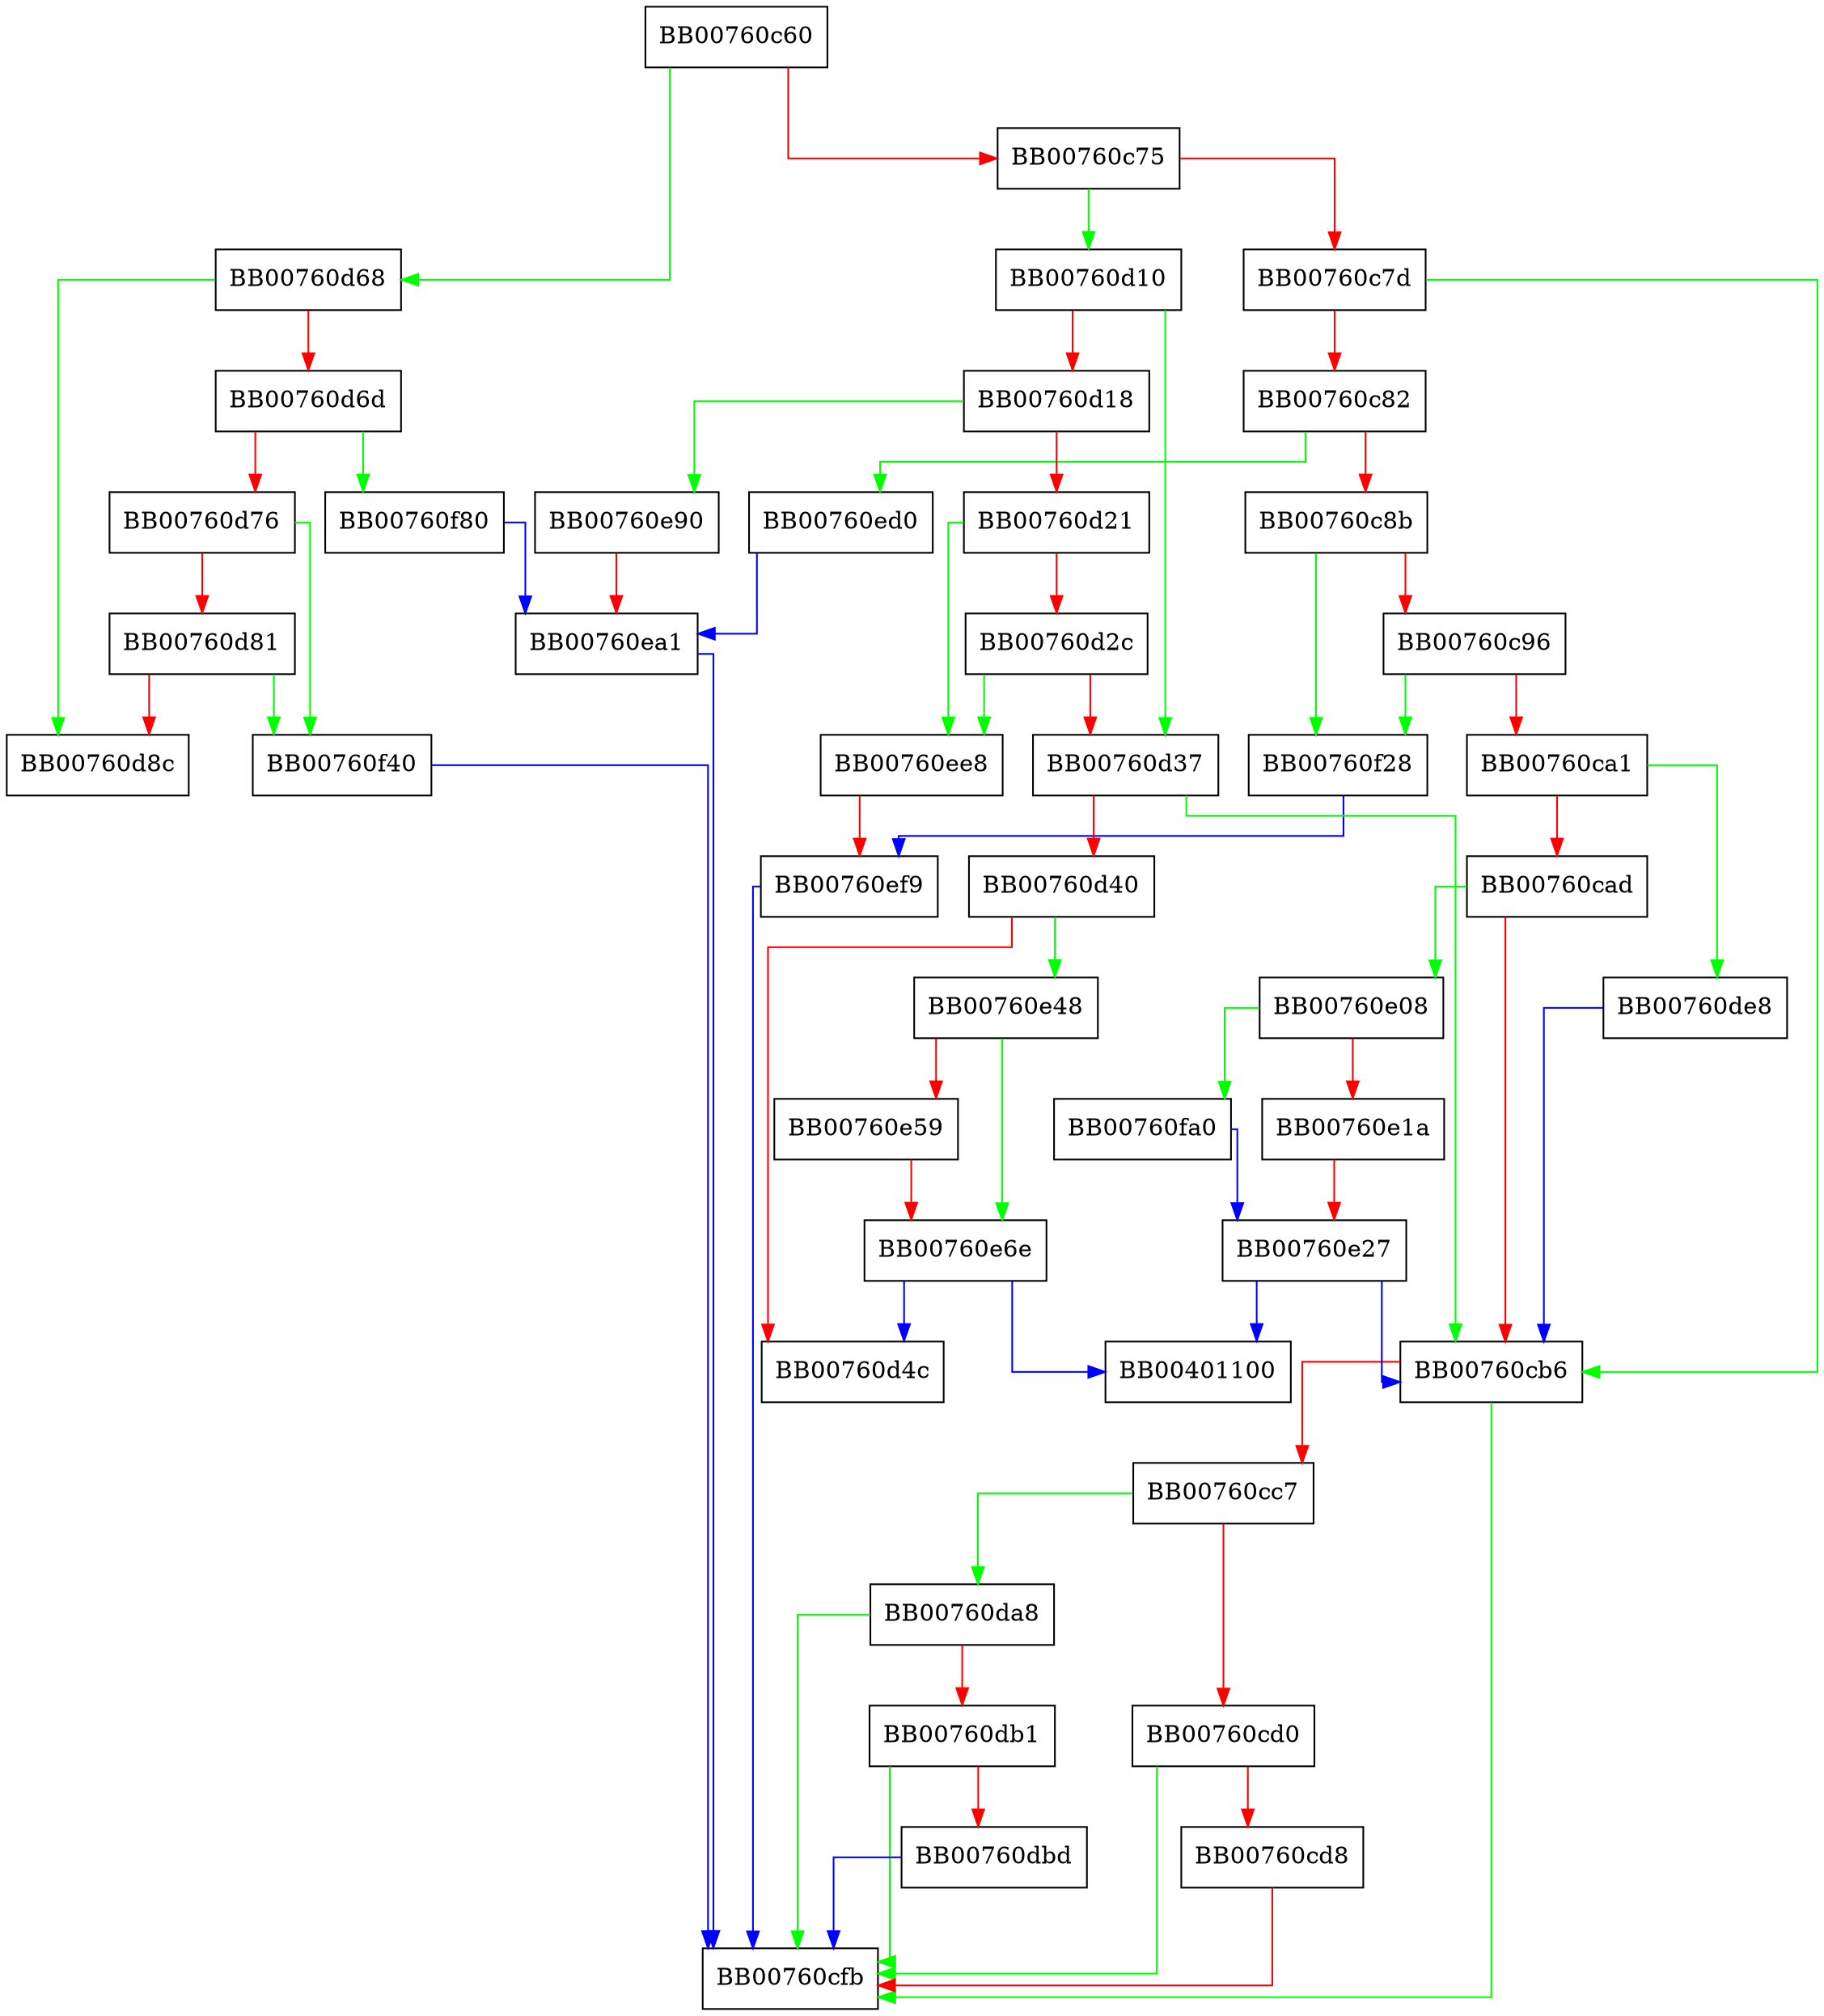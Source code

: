 digraph fix_md {
  node [shape="box"];
  graph [splines=ortho];
  BB00760c60 -> BB00760d68 [color="green"];
  BB00760c60 -> BB00760c75 [color="red"];
  BB00760c75 -> BB00760d10 [color="green"];
  BB00760c75 -> BB00760c7d [color="red"];
  BB00760c7d -> BB00760cb6 [color="green"];
  BB00760c7d -> BB00760c82 [color="red"];
  BB00760c82 -> BB00760ed0 [color="green"];
  BB00760c82 -> BB00760c8b [color="red"];
  BB00760c8b -> BB00760f28 [color="green"];
  BB00760c8b -> BB00760c96 [color="red"];
  BB00760c96 -> BB00760f28 [color="green"];
  BB00760c96 -> BB00760ca1 [color="red"];
  BB00760ca1 -> BB00760de8 [color="green"];
  BB00760ca1 -> BB00760cad [color="red"];
  BB00760cad -> BB00760e08 [color="green"];
  BB00760cad -> BB00760cb6 [color="red"];
  BB00760cb6 -> BB00760cfb [color="green"];
  BB00760cb6 -> BB00760cc7 [color="red"];
  BB00760cc7 -> BB00760da8 [color="green"];
  BB00760cc7 -> BB00760cd0 [color="red"];
  BB00760cd0 -> BB00760cfb [color="green"];
  BB00760cd0 -> BB00760cd8 [color="red"];
  BB00760cd8 -> BB00760cfb [color="red"];
  BB00760d10 -> BB00760d37 [color="green"];
  BB00760d10 -> BB00760d18 [color="red"];
  BB00760d18 -> BB00760e90 [color="green"];
  BB00760d18 -> BB00760d21 [color="red"];
  BB00760d21 -> BB00760ee8 [color="green"];
  BB00760d21 -> BB00760d2c [color="red"];
  BB00760d2c -> BB00760ee8 [color="green"];
  BB00760d2c -> BB00760d37 [color="red"];
  BB00760d37 -> BB00760cb6 [color="green"];
  BB00760d37 -> BB00760d40 [color="red"];
  BB00760d40 -> BB00760e48 [color="green"];
  BB00760d40 -> BB00760d4c [color="red"];
  BB00760d68 -> BB00760d8c [color="green"];
  BB00760d68 -> BB00760d6d [color="red"];
  BB00760d6d -> BB00760f80 [color="green"];
  BB00760d6d -> BB00760d76 [color="red"];
  BB00760d76 -> BB00760f40 [color="green"];
  BB00760d76 -> BB00760d81 [color="red"];
  BB00760d81 -> BB00760f40 [color="green"];
  BB00760d81 -> BB00760d8c [color="red"];
  BB00760da8 -> BB00760cfb [color="green"];
  BB00760da8 -> BB00760db1 [color="red"];
  BB00760db1 -> BB00760cfb [color="green"];
  BB00760db1 -> BB00760dbd [color="red"];
  BB00760dbd -> BB00760cfb [color="blue"];
  BB00760de8 -> BB00760cb6 [color="blue"];
  BB00760e08 -> BB00760fa0 [color="green"];
  BB00760e08 -> BB00760e1a [color="red"];
  BB00760e1a -> BB00760e27 [color="red"];
  BB00760e27 -> BB00401100 [color="blue"];
  BB00760e27 -> BB00760cb6 [color="blue"];
  BB00760e48 -> BB00760e6e [color="green"];
  BB00760e48 -> BB00760e59 [color="red"];
  BB00760e59 -> BB00760e6e [color="red"];
  BB00760e6e -> BB00401100 [color="blue"];
  BB00760e6e -> BB00760d4c [color="blue"];
  BB00760e90 -> BB00760ea1 [color="red"];
  BB00760ea1 -> BB00760cfb [color="blue"];
  BB00760ed0 -> BB00760ea1 [color="blue"];
  BB00760ee8 -> BB00760ef9 [color="red"];
  BB00760ef9 -> BB00760cfb [color="blue"];
  BB00760f28 -> BB00760ef9 [color="blue"];
  BB00760f40 -> BB00760cfb [color="blue"];
  BB00760f80 -> BB00760ea1 [color="blue"];
  BB00760fa0 -> BB00760e27 [color="blue"];
}